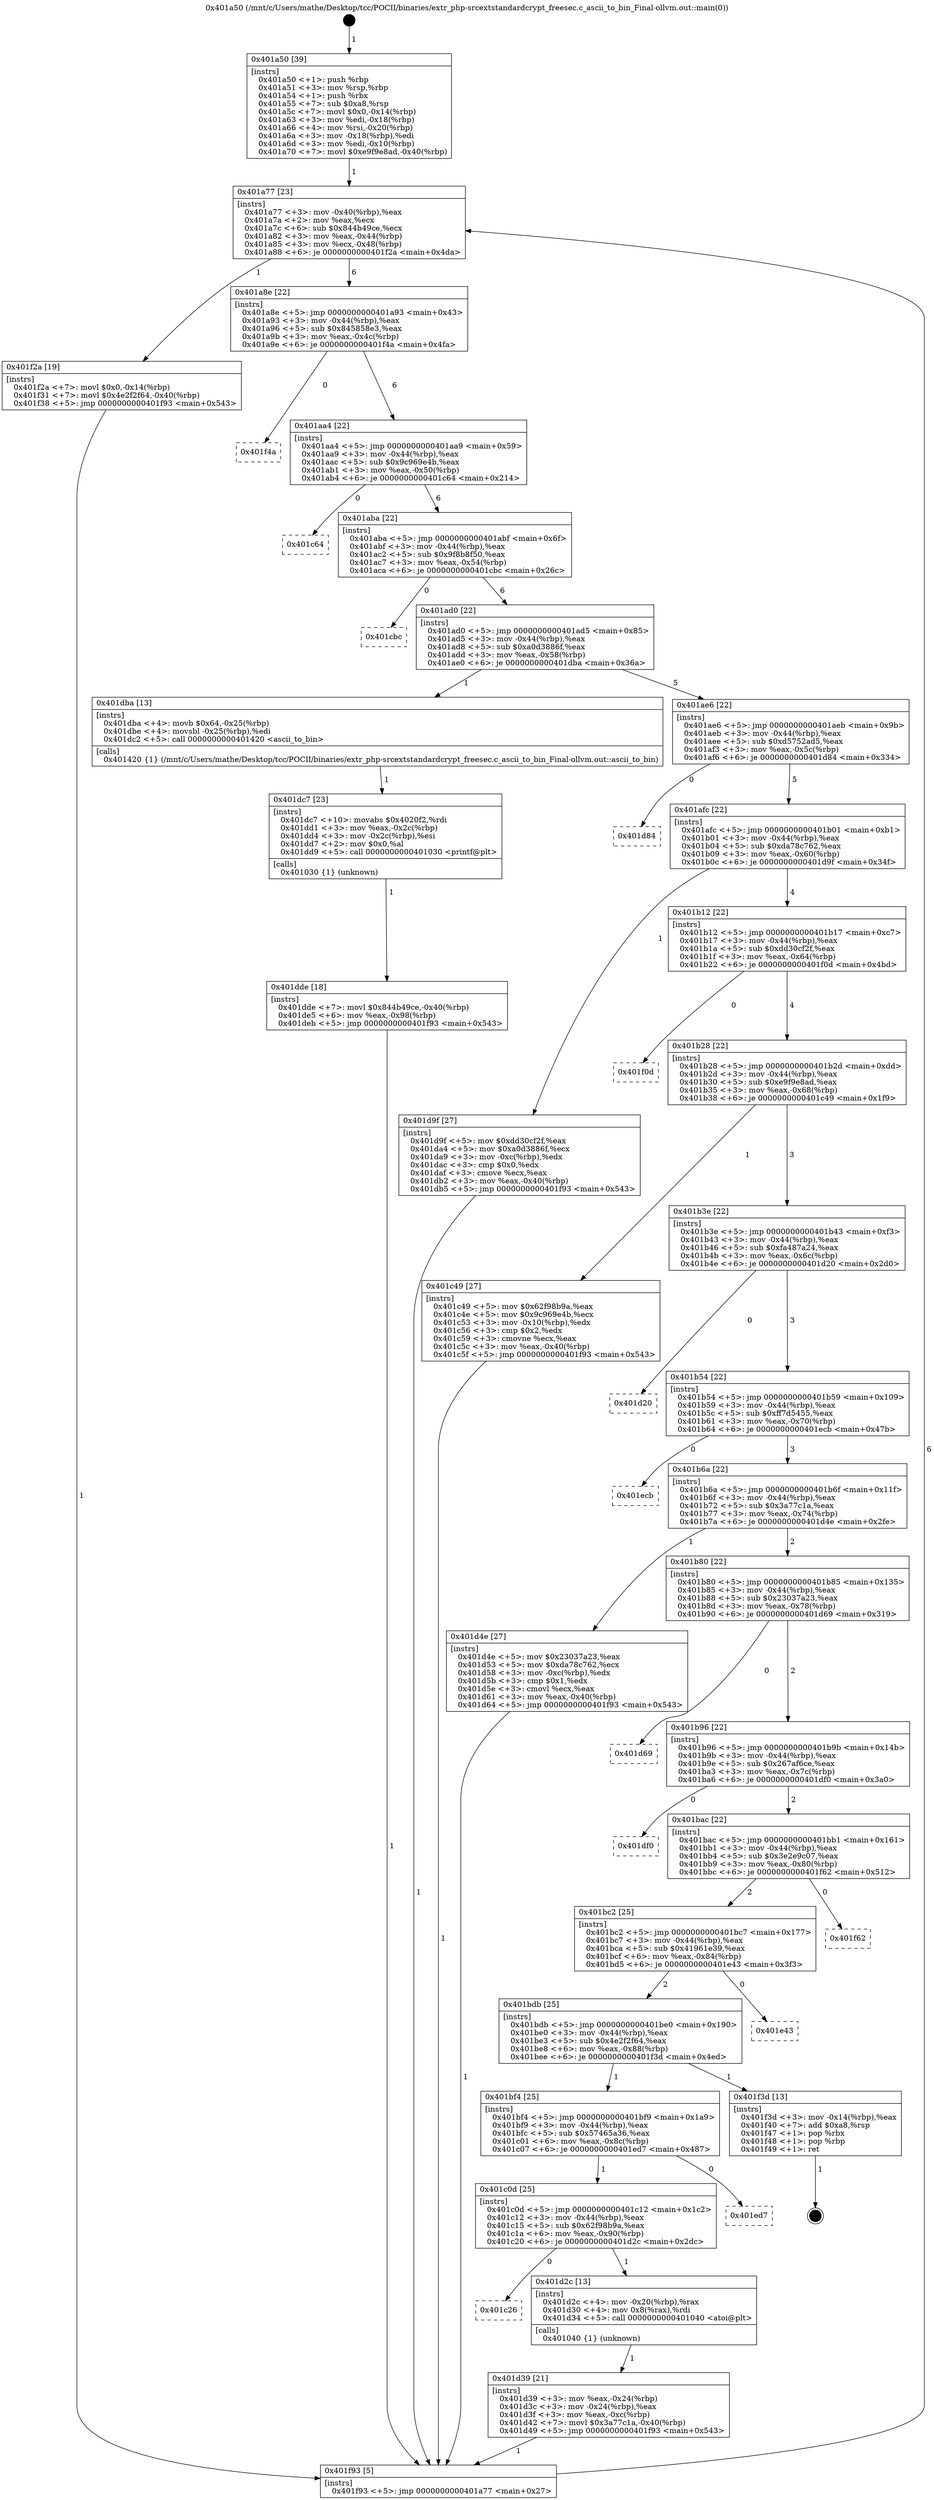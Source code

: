 digraph "0x401a50" {
  label = "0x401a50 (/mnt/c/Users/mathe/Desktop/tcc/POCII/binaries/extr_php-srcextstandardcrypt_freesec.c_ascii_to_bin_Final-ollvm.out::main(0))"
  labelloc = "t"
  node[shape=record]

  Entry [label="",width=0.3,height=0.3,shape=circle,fillcolor=black,style=filled]
  "0x401a77" [label="{
     0x401a77 [23]\l
     | [instrs]\l
     &nbsp;&nbsp;0x401a77 \<+3\>: mov -0x40(%rbp),%eax\l
     &nbsp;&nbsp;0x401a7a \<+2\>: mov %eax,%ecx\l
     &nbsp;&nbsp;0x401a7c \<+6\>: sub $0x844b49ce,%ecx\l
     &nbsp;&nbsp;0x401a82 \<+3\>: mov %eax,-0x44(%rbp)\l
     &nbsp;&nbsp;0x401a85 \<+3\>: mov %ecx,-0x48(%rbp)\l
     &nbsp;&nbsp;0x401a88 \<+6\>: je 0000000000401f2a \<main+0x4da\>\l
  }"]
  "0x401f2a" [label="{
     0x401f2a [19]\l
     | [instrs]\l
     &nbsp;&nbsp;0x401f2a \<+7\>: movl $0x0,-0x14(%rbp)\l
     &nbsp;&nbsp;0x401f31 \<+7\>: movl $0x4e2f2f64,-0x40(%rbp)\l
     &nbsp;&nbsp;0x401f38 \<+5\>: jmp 0000000000401f93 \<main+0x543\>\l
  }"]
  "0x401a8e" [label="{
     0x401a8e [22]\l
     | [instrs]\l
     &nbsp;&nbsp;0x401a8e \<+5\>: jmp 0000000000401a93 \<main+0x43\>\l
     &nbsp;&nbsp;0x401a93 \<+3\>: mov -0x44(%rbp),%eax\l
     &nbsp;&nbsp;0x401a96 \<+5\>: sub $0x845858e3,%eax\l
     &nbsp;&nbsp;0x401a9b \<+3\>: mov %eax,-0x4c(%rbp)\l
     &nbsp;&nbsp;0x401a9e \<+6\>: je 0000000000401f4a \<main+0x4fa\>\l
  }"]
  Exit [label="",width=0.3,height=0.3,shape=circle,fillcolor=black,style=filled,peripheries=2]
  "0x401f4a" [label="{
     0x401f4a\l
  }", style=dashed]
  "0x401aa4" [label="{
     0x401aa4 [22]\l
     | [instrs]\l
     &nbsp;&nbsp;0x401aa4 \<+5\>: jmp 0000000000401aa9 \<main+0x59\>\l
     &nbsp;&nbsp;0x401aa9 \<+3\>: mov -0x44(%rbp),%eax\l
     &nbsp;&nbsp;0x401aac \<+5\>: sub $0x9c969e4b,%eax\l
     &nbsp;&nbsp;0x401ab1 \<+3\>: mov %eax,-0x50(%rbp)\l
     &nbsp;&nbsp;0x401ab4 \<+6\>: je 0000000000401c64 \<main+0x214\>\l
  }"]
  "0x401dde" [label="{
     0x401dde [18]\l
     | [instrs]\l
     &nbsp;&nbsp;0x401dde \<+7\>: movl $0x844b49ce,-0x40(%rbp)\l
     &nbsp;&nbsp;0x401de5 \<+6\>: mov %eax,-0x98(%rbp)\l
     &nbsp;&nbsp;0x401deb \<+5\>: jmp 0000000000401f93 \<main+0x543\>\l
  }"]
  "0x401c64" [label="{
     0x401c64\l
  }", style=dashed]
  "0x401aba" [label="{
     0x401aba [22]\l
     | [instrs]\l
     &nbsp;&nbsp;0x401aba \<+5\>: jmp 0000000000401abf \<main+0x6f\>\l
     &nbsp;&nbsp;0x401abf \<+3\>: mov -0x44(%rbp),%eax\l
     &nbsp;&nbsp;0x401ac2 \<+5\>: sub $0x9f8b8f50,%eax\l
     &nbsp;&nbsp;0x401ac7 \<+3\>: mov %eax,-0x54(%rbp)\l
     &nbsp;&nbsp;0x401aca \<+6\>: je 0000000000401cbc \<main+0x26c\>\l
  }"]
  "0x401dc7" [label="{
     0x401dc7 [23]\l
     | [instrs]\l
     &nbsp;&nbsp;0x401dc7 \<+10\>: movabs $0x4020f2,%rdi\l
     &nbsp;&nbsp;0x401dd1 \<+3\>: mov %eax,-0x2c(%rbp)\l
     &nbsp;&nbsp;0x401dd4 \<+3\>: mov -0x2c(%rbp),%esi\l
     &nbsp;&nbsp;0x401dd7 \<+2\>: mov $0x0,%al\l
     &nbsp;&nbsp;0x401dd9 \<+5\>: call 0000000000401030 \<printf@plt\>\l
     | [calls]\l
     &nbsp;&nbsp;0x401030 \{1\} (unknown)\l
  }"]
  "0x401cbc" [label="{
     0x401cbc\l
  }", style=dashed]
  "0x401ad0" [label="{
     0x401ad0 [22]\l
     | [instrs]\l
     &nbsp;&nbsp;0x401ad0 \<+5\>: jmp 0000000000401ad5 \<main+0x85\>\l
     &nbsp;&nbsp;0x401ad5 \<+3\>: mov -0x44(%rbp),%eax\l
     &nbsp;&nbsp;0x401ad8 \<+5\>: sub $0xa0d3886f,%eax\l
     &nbsp;&nbsp;0x401add \<+3\>: mov %eax,-0x58(%rbp)\l
     &nbsp;&nbsp;0x401ae0 \<+6\>: je 0000000000401dba \<main+0x36a\>\l
  }"]
  "0x401d39" [label="{
     0x401d39 [21]\l
     | [instrs]\l
     &nbsp;&nbsp;0x401d39 \<+3\>: mov %eax,-0x24(%rbp)\l
     &nbsp;&nbsp;0x401d3c \<+3\>: mov -0x24(%rbp),%eax\l
     &nbsp;&nbsp;0x401d3f \<+3\>: mov %eax,-0xc(%rbp)\l
     &nbsp;&nbsp;0x401d42 \<+7\>: movl $0x3a77c1a,-0x40(%rbp)\l
     &nbsp;&nbsp;0x401d49 \<+5\>: jmp 0000000000401f93 \<main+0x543\>\l
  }"]
  "0x401dba" [label="{
     0x401dba [13]\l
     | [instrs]\l
     &nbsp;&nbsp;0x401dba \<+4\>: movb $0x64,-0x25(%rbp)\l
     &nbsp;&nbsp;0x401dbe \<+4\>: movsbl -0x25(%rbp),%edi\l
     &nbsp;&nbsp;0x401dc2 \<+5\>: call 0000000000401420 \<ascii_to_bin\>\l
     | [calls]\l
     &nbsp;&nbsp;0x401420 \{1\} (/mnt/c/Users/mathe/Desktop/tcc/POCII/binaries/extr_php-srcextstandardcrypt_freesec.c_ascii_to_bin_Final-ollvm.out::ascii_to_bin)\l
  }"]
  "0x401ae6" [label="{
     0x401ae6 [22]\l
     | [instrs]\l
     &nbsp;&nbsp;0x401ae6 \<+5\>: jmp 0000000000401aeb \<main+0x9b\>\l
     &nbsp;&nbsp;0x401aeb \<+3\>: mov -0x44(%rbp),%eax\l
     &nbsp;&nbsp;0x401aee \<+5\>: sub $0xd5752ad5,%eax\l
     &nbsp;&nbsp;0x401af3 \<+3\>: mov %eax,-0x5c(%rbp)\l
     &nbsp;&nbsp;0x401af6 \<+6\>: je 0000000000401d84 \<main+0x334\>\l
  }"]
  "0x401c26" [label="{
     0x401c26\l
  }", style=dashed]
  "0x401d84" [label="{
     0x401d84\l
  }", style=dashed]
  "0x401afc" [label="{
     0x401afc [22]\l
     | [instrs]\l
     &nbsp;&nbsp;0x401afc \<+5\>: jmp 0000000000401b01 \<main+0xb1\>\l
     &nbsp;&nbsp;0x401b01 \<+3\>: mov -0x44(%rbp),%eax\l
     &nbsp;&nbsp;0x401b04 \<+5\>: sub $0xda78c762,%eax\l
     &nbsp;&nbsp;0x401b09 \<+3\>: mov %eax,-0x60(%rbp)\l
     &nbsp;&nbsp;0x401b0c \<+6\>: je 0000000000401d9f \<main+0x34f\>\l
  }"]
  "0x401d2c" [label="{
     0x401d2c [13]\l
     | [instrs]\l
     &nbsp;&nbsp;0x401d2c \<+4\>: mov -0x20(%rbp),%rax\l
     &nbsp;&nbsp;0x401d30 \<+4\>: mov 0x8(%rax),%rdi\l
     &nbsp;&nbsp;0x401d34 \<+5\>: call 0000000000401040 \<atoi@plt\>\l
     | [calls]\l
     &nbsp;&nbsp;0x401040 \{1\} (unknown)\l
  }"]
  "0x401d9f" [label="{
     0x401d9f [27]\l
     | [instrs]\l
     &nbsp;&nbsp;0x401d9f \<+5\>: mov $0xdd30cf2f,%eax\l
     &nbsp;&nbsp;0x401da4 \<+5\>: mov $0xa0d3886f,%ecx\l
     &nbsp;&nbsp;0x401da9 \<+3\>: mov -0xc(%rbp),%edx\l
     &nbsp;&nbsp;0x401dac \<+3\>: cmp $0x0,%edx\l
     &nbsp;&nbsp;0x401daf \<+3\>: cmove %ecx,%eax\l
     &nbsp;&nbsp;0x401db2 \<+3\>: mov %eax,-0x40(%rbp)\l
     &nbsp;&nbsp;0x401db5 \<+5\>: jmp 0000000000401f93 \<main+0x543\>\l
  }"]
  "0x401b12" [label="{
     0x401b12 [22]\l
     | [instrs]\l
     &nbsp;&nbsp;0x401b12 \<+5\>: jmp 0000000000401b17 \<main+0xc7\>\l
     &nbsp;&nbsp;0x401b17 \<+3\>: mov -0x44(%rbp),%eax\l
     &nbsp;&nbsp;0x401b1a \<+5\>: sub $0xdd30cf2f,%eax\l
     &nbsp;&nbsp;0x401b1f \<+3\>: mov %eax,-0x64(%rbp)\l
     &nbsp;&nbsp;0x401b22 \<+6\>: je 0000000000401f0d \<main+0x4bd\>\l
  }"]
  "0x401c0d" [label="{
     0x401c0d [25]\l
     | [instrs]\l
     &nbsp;&nbsp;0x401c0d \<+5\>: jmp 0000000000401c12 \<main+0x1c2\>\l
     &nbsp;&nbsp;0x401c12 \<+3\>: mov -0x44(%rbp),%eax\l
     &nbsp;&nbsp;0x401c15 \<+5\>: sub $0x62f98b9a,%eax\l
     &nbsp;&nbsp;0x401c1a \<+6\>: mov %eax,-0x90(%rbp)\l
     &nbsp;&nbsp;0x401c20 \<+6\>: je 0000000000401d2c \<main+0x2dc\>\l
  }"]
  "0x401f0d" [label="{
     0x401f0d\l
  }", style=dashed]
  "0x401b28" [label="{
     0x401b28 [22]\l
     | [instrs]\l
     &nbsp;&nbsp;0x401b28 \<+5\>: jmp 0000000000401b2d \<main+0xdd\>\l
     &nbsp;&nbsp;0x401b2d \<+3\>: mov -0x44(%rbp),%eax\l
     &nbsp;&nbsp;0x401b30 \<+5\>: sub $0xe9f9e8ad,%eax\l
     &nbsp;&nbsp;0x401b35 \<+3\>: mov %eax,-0x68(%rbp)\l
     &nbsp;&nbsp;0x401b38 \<+6\>: je 0000000000401c49 \<main+0x1f9\>\l
  }"]
  "0x401ed7" [label="{
     0x401ed7\l
  }", style=dashed]
  "0x401c49" [label="{
     0x401c49 [27]\l
     | [instrs]\l
     &nbsp;&nbsp;0x401c49 \<+5\>: mov $0x62f98b9a,%eax\l
     &nbsp;&nbsp;0x401c4e \<+5\>: mov $0x9c969e4b,%ecx\l
     &nbsp;&nbsp;0x401c53 \<+3\>: mov -0x10(%rbp),%edx\l
     &nbsp;&nbsp;0x401c56 \<+3\>: cmp $0x2,%edx\l
     &nbsp;&nbsp;0x401c59 \<+3\>: cmovne %ecx,%eax\l
     &nbsp;&nbsp;0x401c5c \<+3\>: mov %eax,-0x40(%rbp)\l
     &nbsp;&nbsp;0x401c5f \<+5\>: jmp 0000000000401f93 \<main+0x543\>\l
  }"]
  "0x401b3e" [label="{
     0x401b3e [22]\l
     | [instrs]\l
     &nbsp;&nbsp;0x401b3e \<+5\>: jmp 0000000000401b43 \<main+0xf3\>\l
     &nbsp;&nbsp;0x401b43 \<+3\>: mov -0x44(%rbp),%eax\l
     &nbsp;&nbsp;0x401b46 \<+5\>: sub $0xfa487a24,%eax\l
     &nbsp;&nbsp;0x401b4b \<+3\>: mov %eax,-0x6c(%rbp)\l
     &nbsp;&nbsp;0x401b4e \<+6\>: je 0000000000401d20 \<main+0x2d0\>\l
  }"]
  "0x401f93" [label="{
     0x401f93 [5]\l
     | [instrs]\l
     &nbsp;&nbsp;0x401f93 \<+5\>: jmp 0000000000401a77 \<main+0x27\>\l
  }"]
  "0x401a50" [label="{
     0x401a50 [39]\l
     | [instrs]\l
     &nbsp;&nbsp;0x401a50 \<+1\>: push %rbp\l
     &nbsp;&nbsp;0x401a51 \<+3\>: mov %rsp,%rbp\l
     &nbsp;&nbsp;0x401a54 \<+1\>: push %rbx\l
     &nbsp;&nbsp;0x401a55 \<+7\>: sub $0xa8,%rsp\l
     &nbsp;&nbsp;0x401a5c \<+7\>: movl $0x0,-0x14(%rbp)\l
     &nbsp;&nbsp;0x401a63 \<+3\>: mov %edi,-0x18(%rbp)\l
     &nbsp;&nbsp;0x401a66 \<+4\>: mov %rsi,-0x20(%rbp)\l
     &nbsp;&nbsp;0x401a6a \<+3\>: mov -0x18(%rbp),%edi\l
     &nbsp;&nbsp;0x401a6d \<+3\>: mov %edi,-0x10(%rbp)\l
     &nbsp;&nbsp;0x401a70 \<+7\>: movl $0xe9f9e8ad,-0x40(%rbp)\l
  }"]
  "0x401bf4" [label="{
     0x401bf4 [25]\l
     | [instrs]\l
     &nbsp;&nbsp;0x401bf4 \<+5\>: jmp 0000000000401bf9 \<main+0x1a9\>\l
     &nbsp;&nbsp;0x401bf9 \<+3\>: mov -0x44(%rbp),%eax\l
     &nbsp;&nbsp;0x401bfc \<+5\>: sub $0x57465a36,%eax\l
     &nbsp;&nbsp;0x401c01 \<+6\>: mov %eax,-0x8c(%rbp)\l
     &nbsp;&nbsp;0x401c07 \<+6\>: je 0000000000401ed7 \<main+0x487\>\l
  }"]
  "0x401d20" [label="{
     0x401d20\l
  }", style=dashed]
  "0x401b54" [label="{
     0x401b54 [22]\l
     | [instrs]\l
     &nbsp;&nbsp;0x401b54 \<+5\>: jmp 0000000000401b59 \<main+0x109\>\l
     &nbsp;&nbsp;0x401b59 \<+3\>: mov -0x44(%rbp),%eax\l
     &nbsp;&nbsp;0x401b5c \<+5\>: sub $0xff7d5455,%eax\l
     &nbsp;&nbsp;0x401b61 \<+3\>: mov %eax,-0x70(%rbp)\l
     &nbsp;&nbsp;0x401b64 \<+6\>: je 0000000000401ecb \<main+0x47b\>\l
  }"]
  "0x401f3d" [label="{
     0x401f3d [13]\l
     | [instrs]\l
     &nbsp;&nbsp;0x401f3d \<+3\>: mov -0x14(%rbp),%eax\l
     &nbsp;&nbsp;0x401f40 \<+7\>: add $0xa8,%rsp\l
     &nbsp;&nbsp;0x401f47 \<+1\>: pop %rbx\l
     &nbsp;&nbsp;0x401f48 \<+1\>: pop %rbp\l
     &nbsp;&nbsp;0x401f49 \<+1\>: ret\l
  }"]
  "0x401ecb" [label="{
     0x401ecb\l
  }", style=dashed]
  "0x401b6a" [label="{
     0x401b6a [22]\l
     | [instrs]\l
     &nbsp;&nbsp;0x401b6a \<+5\>: jmp 0000000000401b6f \<main+0x11f\>\l
     &nbsp;&nbsp;0x401b6f \<+3\>: mov -0x44(%rbp),%eax\l
     &nbsp;&nbsp;0x401b72 \<+5\>: sub $0x3a77c1a,%eax\l
     &nbsp;&nbsp;0x401b77 \<+3\>: mov %eax,-0x74(%rbp)\l
     &nbsp;&nbsp;0x401b7a \<+6\>: je 0000000000401d4e \<main+0x2fe\>\l
  }"]
  "0x401bdb" [label="{
     0x401bdb [25]\l
     | [instrs]\l
     &nbsp;&nbsp;0x401bdb \<+5\>: jmp 0000000000401be0 \<main+0x190\>\l
     &nbsp;&nbsp;0x401be0 \<+3\>: mov -0x44(%rbp),%eax\l
     &nbsp;&nbsp;0x401be3 \<+5\>: sub $0x4e2f2f64,%eax\l
     &nbsp;&nbsp;0x401be8 \<+6\>: mov %eax,-0x88(%rbp)\l
     &nbsp;&nbsp;0x401bee \<+6\>: je 0000000000401f3d \<main+0x4ed\>\l
  }"]
  "0x401d4e" [label="{
     0x401d4e [27]\l
     | [instrs]\l
     &nbsp;&nbsp;0x401d4e \<+5\>: mov $0x23037a23,%eax\l
     &nbsp;&nbsp;0x401d53 \<+5\>: mov $0xda78c762,%ecx\l
     &nbsp;&nbsp;0x401d58 \<+3\>: mov -0xc(%rbp),%edx\l
     &nbsp;&nbsp;0x401d5b \<+3\>: cmp $0x1,%edx\l
     &nbsp;&nbsp;0x401d5e \<+3\>: cmovl %ecx,%eax\l
     &nbsp;&nbsp;0x401d61 \<+3\>: mov %eax,-0x40(%rbp)\l
     &nbsp;&nbsp;0x401d64 \<+5\>: jmp 0000000000401f93 \<main+0x543\>\l
  }"]
  "0x401b80" [label="{
     0x401b80 [22]\l
     | [instrs]\l
     &nbsp;&nbsp;0x401b80 \<+5\>: jmp 0000000000401b85 \<main+0x135\>\l
     &nbsp;&nbsp;0x401b85 \<+3\>: mov -0x44(%rbp),%eax\l
     &nbsp;&nbsp;0x401b88 \<+5\>: sub $0x23037a23,%eax\l
     &nbsp;&nbsp;0x401b8d \<+3\>: mov %eax,-0x78(%rbp)\l
     &nbsp;&nbsp;0x401b90 \<+6\>: je 0000000000401d69 \<main+0x319\>\l
  }"]
  "0x401e43" [label="{
     0x401e43\l
  }", style=dashed]
  "0x401d69" [label="{
     0x401d69\l
  }", style=dashed]
  "0x401b96" [label="{
     0x401b96 [22]\l
     | [instrs]\l
     &nbsp;&nbsp;0x401b96 \<+5\>: jmp 0000000000401b9b \<main+0x14b\>\l
     &nbsp;&nbsp;0x401b9b \<+3\>: mov -0x44(%rbp),%eax\l
     &nbsp;&nbsp;0x401b9e \<+5\>: sub $0x267af6ce,%eax\l
     &nbsp;&nbsp;0x401ba3 \<+3\>: mov %eax,-0x7c(%rbp)\l
     &nbsp;&nbsp;0x401ba6 \<+6\>: je 0000000000401df0 \<main+0x3a0\>\l
  }"]
  "0x401bc2" [label="{
     0x401bc2 [25]\l
     | [instrs]\l
     &nbsp;&nbsp;0x401bc2 \<+5\>: jmp 0000000000401bc7 \<main+0x177\>\l
     &nbsp;&nbsp;0x401bc7 \<+3\>: mov -0x44(%rbp),%eax\l
     &nbsp;&nbsp;0x401bca \<+5\>: sub $0x41961e39,%eax\l
     &nbsp;&nbsp;0x401bcf \<+6\>: mov %eax,-0x84(%rbp)\l
     &nbsp;&nbsp;0x401bd5 \<+6\>: je 0000000000401e43 \<main+0x3f3\>\l
  }"]
  "0x401df0" [label="{
     0x401df0\l
  }", style=dashed]
  "0x401bac" [label="{
     0x401bac [22]\l
     | [instrs]\l
     &nbsp;&nbsp;0x401bac \<+5\>: jmp 0000000000401bb1 \<main+0x161\>\l
     &nbsp;&nbsp;0x401bb1 \<+3\>: mov -0x44(%rbp),%eax\l
     &nbsp;&nbsp;0x401bb4 \<+5\>: sub $0x3e2e9c07,%eax\l
     &nbsp;&nbsp;0x401bb9 \<+3\>: mov %eax,-0x80(%rbp)\l
     &nbsp;&nbsp;0x401bbc \<+6\>: je 0000000000401f62 \<main+0x512\>\l
  }"]
  "0x401f62" [label="{
     0x401f62\l
  }", style=dashed]
  Entry -> "0x401a50" [label=" 1"]
  "0x401a77" -> "0x401f2a" [label=" 1"]
  "0x401a77" -> "0x401a8e" [label=" 6"]
  "0x401f3d" -> Exit [label=" 1"]
  "0x401a8e" -> "0x401f4a" [label=" 0"]
  "0x401a8e" -> "0x401aa4" [label=" 6"]
  "0x401f2a" -> "0x401f93" [label=" 1"]
  "0x401aa4" -> "0x401c64" [label=" 0"]
  "0x401aa4" -> "0x401aba" [label=" 6"]
  "0x401dde" -> "0x401f93" [label=" 1"]
  "0x401aba" -> "0x401cbc" [label=" 0"]
  "0x401aba" -> "0x401ad0" [label=" 6"]
  "0x401dc7" -> "0x401dde" [label=" 1"]
  "0x401ad0" -> "0x401dba" [label=" 1"]
  "0x401ad0" -> "0x401ae6" [label=" 5"]
  "0x401dba" -> "0x401dc7" [label=" 1"]
  "0x401ae6" -> "0x401d84" [label=" 0"]
  "0x401ae6" -> "0x401afc" [label=" 5"]
  "0x401d9f" -> "0x401f93" [label=" 1"]
  "0x401afc" -> "0x401d9f" [label=" 1"]
  "0x401afc" -> "0x401b12" [label=" 4"]
  "0x401d4e" -> "0x401f93" [label=" 1"]
  "0x401b12" -> "0x401f0d" [label=" 0"]
  "0x401b12" -> "0x401b28" [label=" 4"]
  "0x401d2c" -> "0x401d39" [label=" 1"]
  "0x401b28" -> "0x401c49" [label=" 1"]
  "0x401b28" -> "0x401b3e" [label=" 3"]
  "0x401c49" -> "0x401f93" [label=" 1"]
  "0x401a50" -> "0x401a77" [label=" 1"]
  "0x401f93" -> "0x401a77" [label=" 6"]
  "0x401c0d" -> "0x401c26" [label=" 0"]
  "0x401b3e" -> "0x401d20" [label=" 0"]
  "0x401b3e" -> "0x401b54" [label=" 3"]
  "0x401d39" -> "0x401f93" [label=" 1"]
  "0x401b54" -> "0x401ecb" [label=" 0"]
  "0x401b54" -> "0x401b6a" [label=" 3"]
  "0x401bf4" -> "0x401c0d" [label=" 1"]
  "0x401b6a" -> "0x401d4e" [label=" 1"]
  "0x401b6a" -> "0x401b80" [label=" 2"]
  "0x401c0d" -> "0x401d2c" [label=" 1"]
  "0x401b80" -> "0x401d69" [label=" 0"]
  "0x401b80" -> "0x401b96" [label=" 2"]
  "0x401bdb" -> "0x401bf4" [label=" 1"]
  "0x401b96" -> "0x401df0" [label=" 0"]
  "0x401b96" -> "0x401bac" [label=" 2"]
  "0x401bf4" -> "0x401ed7" [label=" 0"]
  "0x401bac" -> "0x401f62" [label=" 0"]
  "0x401bac" -> "0x401bc2" [label=" 2"]
  "0x401bdb" -> "0x401f3d" [label=" 1"]
  "0x401bc2" -> "0x401e43" [label=" 0"]
  "0x401bc2" -> "0x401bdb" [label=" 2"]
}

